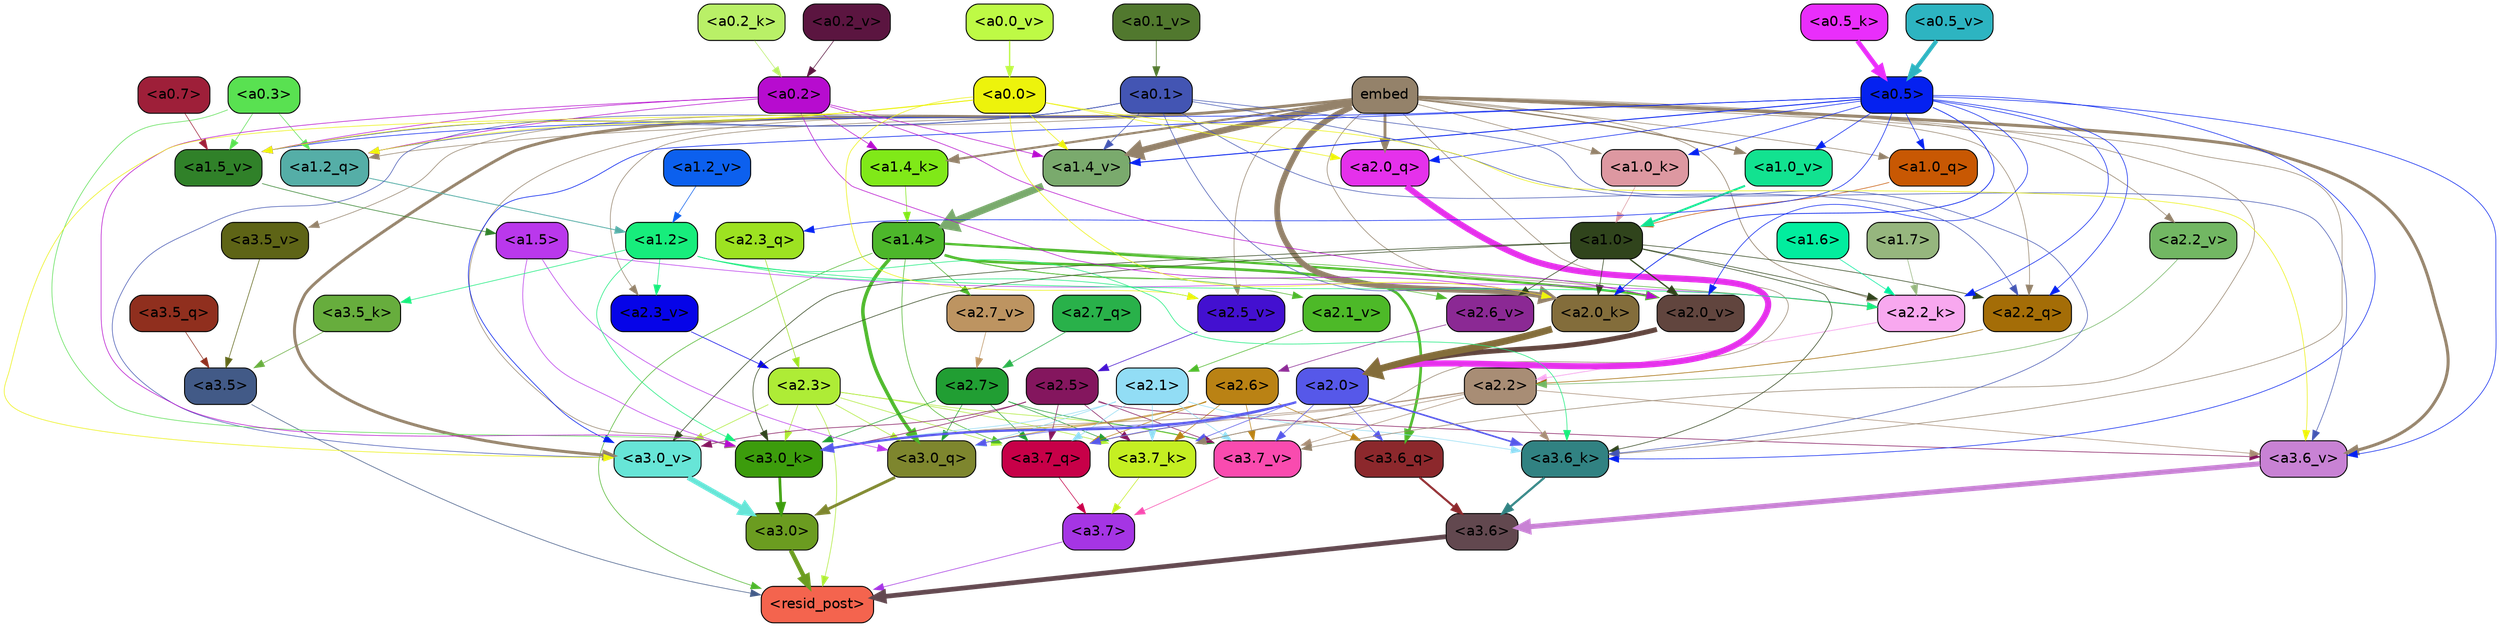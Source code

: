 strict digraph "" {
	graph [bgcolor=transparent,
		layout=dot,
		overlap=false,
		splines=true
	];
	"<a3.7>"	[color=black,
		fillcolor="#a535e4",
		fontname=Helvetica,
		shape=box,
		style="filled, rounded"];
	"<resid_post>"	[color=black,
		fillcolor="#f4644e",
		fontname=Helvetica,
		shape=box,
		style="filled, rounded"];
	"<a3.7>" -> "<resid_post>"	[color="#a535e4",
		penwidth=0.6];
	"<a3.6>"	[color=black,
		fillcolor="#62484f",
		fontname=Helvetica,
		shape=box,
		style="filled, rounded"];
	"<a3.6>" -> "<resid_post>"	[color="#62484f",
		penwidth=4.6696330308914185];
	"<a3.5>"	[color=black,
		fillcolor="#425a87",
		fontname=Helvetica,
		shape=box,
		style="filled, rounded"];
	"<a3.5>" -> "<resid_post>"	[color="#425a87",
		penwidth=0.6];
	"<a3.0>"	[color=black,
		fillcolor="#6b9c20",
		fontname=Helvetica,
		shape=box,
		style="filled, rounded"];
	"<a3.0>" -> "<resid_post>"	[color="#6b9c20",
		penwidth=4.282557368278503];
	"<a2.3>"	[color=black,
		fillcolor="#aeec36",
		fontname=Helvetica,
		shape=box,
		style="filled, rounded"];
	"<a2.3>" -> "<resid_post>"	[color="#aeec36",
		penwidth=0.6];
	"<a3.7_q>"	[color=black,
		fillcolor="#c70048",
		fontname=Helvetica,
		shape=box,
		style="filled, rounded"];
	"<a2.3>" -> "<a3.7_q>"	[color="#aeec36",
		penwidth=0.6];
	"<a3.0_q>"	[color=black,
		fillcolor="#7e862e",
		fontname=Helvetica,
		shape=box,
		style="filled, rounded"];
	"<a2.3>" -> "<a3.0_q>"	[color="#aeec36",
		penwidth=0.6];
	"<a3.7_k>"	[color=black,
		fillcolor="#c5ef22",
		fontname=Helvetica,
		shape=box,
		style="filled, rounded"];
	"<a2.3>" -> "<a3.7_k>"	[color="#aeec36",
		penwidth=0.6];
	"<a3.0_k>"	[color=black,
		fillcolor="#3c9c0c",
		fontname=Helvetica,
		shape=box,
		style="filled, rounded"];
	"<a2.3>" -> "<a3.0_k>"	[color="#aeec36",
		penwidth=0.6];
	"<a3.7_v>"	[color=black,
		fillcolor="#f94baf",
		fontname=Helvetica,
		shape=box,
		style="filled, rounded"];
	"<a2.3>" -> "<a3.7_v>"	[color="#aeec36",
		penwidth=0.6];
	"<a3.0_v>"	[color=black,
		fillcolor="#67e5d7",
		fontname=Helvetica,
		shape=box,
		style="filled, rounded"];
	"<a2.3>" -> "<a3.0_v>"	[color="#aeec36",
		penwidth=0.6];
	"<a1.4>"	[color=black,
		fillcolor="#4db72b",
		fontname=Helvetica,
		shape=box,
		style="filled, rounded"];
	"<a1.4>" -> "<resid_post>"	[color="#4db72b",
		penwidth=0.6];
	"<a1.4>" -> "<a3.7_q>"	[color="#4db72b",
		penwidth=0.6];
	"<a3.6_q>"	[color=black,
		fillcolor="#8c282c",
		fontname=Helvetica,
		shape=box,
		style="filled, rounded"];
	"<a1.4>" -> "<a3.6_q>"	[color="#4db72b",
		penwidth=2.6073555648326874];
	"<a1.4>" -> "<a3.0_q>"	[color="#4db72b",
		penwidth=3.4971605762839317];
	"<a2.2_k>"	[color=black,
		fillcolor="#f8a8ef",
		fontname=Helvetica,
		shape=box,
		style="filled, rounded"];
	"<a1.4>" -> "<a2.2_k>"	[color="#4db72b",
		penwidth=0.6];
	"<a2.7_v>"	[color=black,
		fillcolor="#bd9461",
		fontname=Helvetica,
		shape=box,
		style="filled, rounded"];
	"<a1.4>" -> "<a2.7_v>"	[color="#4db72b",
		penwidth=0.6];
	"<a2.6_v>"	[color=black,
		fillcolor="#8b2994",
		fontname=Helvetica,
		shape=box,
		style="filled, rounded"];
	"<a1.4>" -> "<a2.6_v>"	[color="#4db72b",
		penwidth=0.6];
	"<a2.1_v>"	[color=black,
		fillcolor="#4db928",
		fontname=Helvetica,
		shape=box,
		style="filled, rounded"];
	"<a1.4>" -> "<a2.1_v>"	[color="#4db72b",
		penwidth=0.6];
	"<a2.0_v>"	[color=black,
		fillcolor="#61453e",
		fontname=Helvetica,
		shape=box,
		style="filled, rounded"];
	"<a1.4>" -> "<a2.0_v>"	[color="#4db72b",
		penwidth=2.268670678138733];
	"<a3.7_q>" -> "<a3.7>"	[color="#c70048",
		penwidth=0.6];
	"<a3.6_q>" -> "<a3.6>"	[color="#8c282c",
		penwidth=2.03758105635643];
	"<a3.5_q>"	[color=black,
		fillcolor="#902f1e",
		fontname=Helvetica,
		shape=box,
		style="filled, rounded"];
	"<a3.5_q>" -> "<a3.5>"	[color="#902f1e",
		penwidth=0.6];
	"<a3.0_q>" -> "<a3.0>"	[color="#7e862e",
		penwidth=2.8638100624084473];
	"<a3.7_k>" -> "<a3.7>"	[color="#c5ef22",
		penwidth=0.6];
	"<a3.6_k>"	[color=black,
		fillcolor="#318282",
		fontname=Helvetica,
		shape=box,
		style="filled, rounded"];
	"<a3.6_k>" -> "<a3.6>"	[color="#318282",
		penwidth=2.174198240041733];
	"<a3.5_k>"	[color=black,
		fillcolor="#67ad3d",
		fontname=Helvetica,
		shape=box,
		style="filled, rounded"];
	"<a3.5_k>" -> "<a3.5>"	[color="#67ad3d",
		penwidth=0.6];
	"<a3.0_k>" -> "<a3.0>"	[color="#3c9c0c",
		penwidth=2.6274144649505615];
	"<a3.7_v>" -> "<a3.7>"	[color="#f94baf",
		penwidth=0.6];
	"<a3.6_v>"	[color=black,
		fillcolor="#c882d4",
		fontname=Helvetica,
		shape=box,
		style="filled, rounded"];
	"<a3.6_v>" -> "<a3.6>"	[color="#c882d4",
		penwidth=5.002329230308533];
	"<a3.5_v>"	[color=black,
		fillcolor="#5e6416",
		fontname=Helvetica,
		shape=box,
		style="filled, rounded"];
	"<a3.5_v>" -> "<a3.5>"	[color="#5e6416",
		penwidth=0.6];
	"<a3.0_v>" -> "<a3.0>"	[color="#67e5d7",
		penwidth=5.188832879066467];
	"<a2.7>"	[color=black,
		fillcolor="#219e33",
		fontname=Helvetica,
		shape=box,
		style="filled, rounded"];
	"<a2.7>" -> "<a3.7_q>"	[color="#219e33",
		penwidth=0.6];
	"<a2.7>" -> "<a3.0_q>"	[color="#219e33",
		penwidth=0.6];
	"<a2.7>" -> "<a3.7_k>"	[color="#219e33",
		penwidth=0.6];
	"<a2.7>" -> "<a3.0_k>"	[color="#219e33",
		penwidth=0.6];
	"<a2.7>" -> "<a3.7_v>"	[color="#219e33",
		penwidth=0.6];
	"<a2.6>"	[color=black,
		fillcolor="#ba8214",
		fontname=Helvetica,
		shape=box,
		style="filled, rounded"];
	"<a2.6>" -> "<a3.7_q>"	[color="#ba8214",
		penwidth=0.6];
	"<a2.6>" -> "<a3.6_q>"	[color="#ba8214",
		penwidth=0.6];
	"<a2.6>" -> "<a3.0_q>"	[color="#ba8214",
		penwidth=0.6];
	"<a2.6>" -> "<a3.7_k>"	[color="#ba8214",
		penwidth=0.6];
	"<a2.6>" -> "<a3.0_k>"	[color="#ba8214",
		penwidth=0.6];
	"<a2.6>" -> "<a3.7_v>"	[color="#ba8214",
		penwidth=0.6];
	"<a2.5>"	[color=black,
		fillcolor="#84165e",
		fontname=Helvetica,
		shape=box,
		style="filled, rounded"];
	"<a2.5>" -> "<a3.7_q>"	[color="#84165e",
		penwidth=0.6];
	"<a2.5>" -> "<a3.7_k>"	[color="#84165e",
		penwidth=0.6];
	"<a2.5>" -> "<a3.0_k>"	[color="#84165e",
		penwidth=0.6];
	"<a2.5>" -> "<a3.7_v>"	[color="#84165e",
		penwidth=0.6];
	"<a2.5>" -> "<a3.6_v>"	[color="#84165e",
		penwidth=0.6];
	"<a2.5>" -> "<a3.0_v>"	[color="#84165e",
		penwidth=0.6];
	"<a2.2>"	[color=black,
		fillcolor="#a88d75",
		fontname=Helvetica,
		shape=box,
		style="filled, rounded"];
	"<a2.2>" -> "<a3.7_q>"	[color="#a88d75",
		penwidth=0.6];
	"<a2.2>" -> "<a3.7_k>"	[color="#a88d75",
		penwidth=0.6];
	"<a2.2>" -> "<a3.6_k>"	[color="#a88d75",
		penwidth=0.6];
	"<a2.2>" -> "<a3.0_k>"	[color="#a88d75",
		penwidth=0.6];
	"<a2.2>" -> "<a3.7_v>"	[color="#a88d75",
		penwidth=0.6];
	"<a2.2>" -> "<a3.6_v>"	[color="#a88d75",
		penwidth=0.6];
	"<a2.1>"	[color=black,
		fillcolor="#92ddf5",
		fontname=Helvetica,
		shape=box,
		style="filled, rounded"];
	"<a2.1>" -> "<a3.7_q>"	[color="#92ddf5",
		penwidth=0.6];
	"<a2.1>" -> "<a3.0_q>"	[color="#92ddf5",
		penwidth=0.6];
	"<a2.1>" -> "<a3.7_k>"	[color="#92ddf5",
		penwidth=0.6];
	"<a2.1>" -> "<a3.6_k>"	[color="#92ddf5",
		penwidth=0.6];
	"<a2.1>" -> "<a3.0_k>"	[color="#92ddf5",
		penwidth=0.6];
	"<a2.1>" -> "<a3.7_v>"	[color="#92ddf5",
		penwidth=0.6];
	"<a2.0>"	[color=black,
		fillcolor="#5658e9",
		fontname=Helvetica,
		shape=box,
		style="filled, rounded"];
	"<a2.0>" -> "<a3.7_q>"	[color="#5658e9",
		penwidth=0.6];
	"<a2.0>" -> "<a3.6_q>"	[color="#5658e9",
		penwidth=0.6];
	"<a2.0>" -> "<a3.0_q>"	[color="#5658e9",
		penwidth=0.6];
	"<a2.0>" -> "<a3.7_k>"	[color="#5658e9",
		penwidth=0.6];
	"<a2.0>" -> "<a3.6_k>"	[color="#5658e9",
		penwidth=1.5568191409111023];
	"<a2.0>" -> "<a3.0_k>"	[color="#5658e9",
		penwidth=2.270527422428131];
	"<a2.0>" -> "<a3.7_v>"	[color="#5658e9",
		penwidth=0.6];
	"<a1.5>"	[color=black,
		fillcolor="#ba38ec",
		fontname=Helvetica,
		shape=box,
		style="filled, rounded"];
	"<a1.5>" -> "<a3.0_q>"	[color="#ba38ec",
		penwidth=0.6];
	"<a1.5>" -> "<a3.0_k>"	[color="#ba38ec",
		penwidth=0.6];
	"<a1.5>" -> "<a2.2_k>"	[color="#ba38ec",
		penwidth=0.6];
	embed	[color=black,
		fillcolor="#94826a",
		fontname=Helvetica,
		shape=box,
		style="filled, rounded"];
	embed -> "<a3.7_k>"	[color="#94826a",
		penwidth=0.6];
	embed -> "<a3.6_k>"	[color="#94826a",
		penwidth=0.6];
	embed -> "<a3.0_k>"	[color="#94826a",
		penwidth=0.6];
	embed -> "<a3.7_v>"	[color="#94826a",
		penwidth=0.6];
	embed -> "<a3.6_v>"	[color="#94826a",
		penwidth=2.9588699340820312];
	embed -> "<a3.5_v>"	[color="#94826a",
		penwidth=0.6];
	embed -> "<a3.0_v>"	[color="#94826a",
		penwidth=2.8686431646347046];
	"<a2.2_q>"	[color=black,
		fillcolor="#a46d07",
		fontname=Helvetica,
		shape=box,
		style="filled, rounded"];
	embed -> "<a2.2_q>"	[color="#94826a",
		penwidth=0.6];
	"<a2.0_q>"	[color=black,
		fillcolor="#e531eb",
		fontname=Helvetica,
		shape=box,
		style="filled, rounded"];
	embed -> "<a2.0_q>"	[color="#94826a",
		penwidth=2.7617180347442627];
	embed -> "<a2.2_k>"	[color="#94826a",
		penwidth=0.67606520652771];
	"<a2.0_k>"	[color=black,
		fillcolor="#836d3b",
		fontname=Helvetica,
		shape=box,
		style="filled, rounded"];
	embed -> "<a2.0_k>"	[color="#94826a",
		penwidth=5.615107178688049];
	"<a2.5_v>"	[color=black,
		fillcolor="#4310d0",
		fontname=Helvetica,
		shape=box,
		style="filled, rounded"];
	embed -> "<a2.5_v>"	[color="#94826a",
		penwidth=0.6];
	"<a2.3_v>"	[color=black,
		fillcolor="#0604e8",
		fontname=Helvetica,
		shape=box,
		style="filled, rounded"];
	embed -> "<a2.3_v>"	[color="#94826a",
		penwidth=0.6];
	"<a2.2_v>"	[color=black,
		fillcolor="#72b763",
		fontname=Helvetica,
		shape=box,
		style="filled, rounded"];
	embed -> "<a2.2_v>"	[color="#94826a",
		penwidth=0.6];
	embed -> "<a2.0_v>"	[color="#94826a",
		penwidth=0.6];
	"<a1.2_q>"	[color=black,
		fillcolor="#55aea7",
		fontname=Helvetica,
		shape=box,
		style="filled, rounded"];
	embed -> "<a1.2_q>"	[color="#94826a",
		penwidth=0.6];
	"<a1.0_q>"	[color=black,
		fillcolor="#c85803",
		fontname=Helvetica,
		shape=box,
		style="filled, rounded"];
	embed -> "<a1.0_q>"	[color="#94826a",
		penwidth=0.6];
	"<a1.4_k>"	[color=black,
		fillcolor="#80e918",
		fontname=Helvetica,
		shape=box,
		style="filled, rounded"];
	embed -> "<a1.4_k>"	[color="#94826a",
		penwidth=2.1468217372894287];
	"<a1.0_k>"	[color=black,
		fillcolor="#dd98a1",
		fontname=Helvetica,
		shape=box,
		style="filled, rounded"];
	embed -> "<a1.0_k>"	[color="#94826a",
		penwidth=0.6];
	"<a1.4_v>"	[color=black,
		fillcolor="#7aaa6d",
		fontname=Helvetica,
		shape=box,
		style="filled, rounded"];
	embed -> "<a1.4_v>"	[color="#94826a",
		penwidth=6.189999580383301];
	"<a1.0_v>"	[color=black,
		fillcolor="#12e290",
		fontname=Helvetica,
		shape=box,
		style="filled, rounded"];
	embed -> "<a1.0_v>"	[color="#94826a",
		penwidth=1.3123979568481445];
	"<a1.2>"	[color=black,
		fillcolor="#17ed7c",
		fontname=Helvetica,
		shape=box,
		style="filled, rounded"];
	"<a1.2>" -> "<a3.6_k>"	[color="#17ed7c",
		penwidth=0.6];
	"<a1.2>" -> "<a3.5_k>"	[color="#17ed7c",
		penwidth=0.6];
	"<a1.2>" -> "<a3.0_k>"	[color="#17ed7c",
		penwidth=0.6];
	"<a1.2>" -> "<a2.2_k>"	[color="#17ed7c",
		penwidth=0.6];
	"<a1.2>" -> "<a2.5_v>"	[color="#17ed7c",
		penwidth=0.6];
	"<a1.2>" -> "<a2.3_v>"	[color="#17ed7c",
		penwidth=0.6];
	"<a1.0>"	[color=black,
		fillcolor="#30441c",
		fontname=Helvetica,
		shape=box,
		style="filled, rounded"];
	"<a1.0>" -> "<a3.6_k>"	[color="#30441c",
		penwidth=0.6];
	"<a1.0>" -> "<a3.0_k>"	[color="#30441c",
		penwidth=0.6];
	"<a1.0>" -> "<a3.0_v>"	[color="#30441c",
		penwidth=0.6];
	"<a1.0>" -> "<a2.2_q>"	[color="#30441c",
		penwidth=0.6];
	"<a1.0>" -> "<a2.2_k>"	[color="#30441c",
		penwidth=0.6];
	"<a1.0>" -> "<a2.0_k>"	[color="#30441c",
		penwidth=0.6];
	"<a1.0>" -> "<a2.6_v>"	[color="#30441c",
		penwidth=0.6];
	"<a1.0>" -> "<a2.0_v>"	[color="#30441c",
		penwidth=1.27996826171875];
	"<a0.5>"	[color=black,
		fillcolor="#0521f0",
		fontname=Helvetica,
		shape=box,
		style="filled, rounded"];
	"<a0.5>" -> "<a3.6_k>"	[color="#0521f0",
		penwidth=0.6];
	"<a0.5>" -> "<a3.6_v>"	[color="#0521f0",
		penwidth=0.6];
	"<a0.5>" -> "<a3.0_v>"	[color="#0521f0",
		penwidth=0.6421224474906921];
	"<a2.3_q>"	[color=black,
		fillcolor="#9de221",
		fontname=Helvetica,
		shape=box,
		style="filled, rounded"];
	"<a0.5>" -> "<a2.3_q>"	[color="#0521f0",
		penwidth=0.6];
	"<a0.5>" -> "<a2.2_q>"	[color="#0521f0",
		penwidth=0.6];
	"<a0.5>" -> "<a2.0_q>"	[color="#0521f0",
		penwidth=0.6];
	"<a0.5>" -> "<a2.2_k>"	[color="#0521f0",
		penwidth=0.6];
	"<a0.5>" -> "<a2.0_k>"	[color="#0521f0",
		penwidth=0.7151575088500977];
	"<a0.5>" -> "<a2.0_v>"	[color="#0521f0",
		penwidth=0.6];
	"<a0.5>" -> "<a1.0_q>"	[color="#0521f0",
		penwidth=0.6];
	"<a0.5>" -> "<a1.0_k>"	[color="#0521f0",
		penwidth=0.6];
	"<a1.5_v>"	[color=black,
		fillcolor="#308129",
		fontname=Helvetica,
		shape=box,
		style="filled, rounded"];
	"<a0.5>" -> "<a1.5_v>"	[color="#0521f0",
		penwidth=0.6];
	"<a0.5>" -> "<a1.4_v>"	[color="#0521f0",
		penwidth=0.8927993774414062];
	"<a0.5>" -> "<a1.0_v>"	[color="#0521f0",
		penwidth=0.6];
	"<a0.1>"	[color=black,
		fillcolor="#4355b3",
		fontname=Helvetica,
		shape=box,
		style="filled, rounded"];
	"<a0.1>" -> "<a3.6_k>"	[color="#4355b3",
		penwidth=0.6];
	"<a0.1>" -> "<a3.6_v>"	[color="#4355b3",
		penwidth=0.6];
	"<a0.1>" -> "<a3.0_v>"	[color="#4355b3",
		penwidth=0.6];
	"<a0.1>" -> "<a2.2_q>"	[color="#4355b3",
		penwidth=0.6];
	"<a0.1>" -> "<a2.0_k>"	[color="#4355b3",
		penwidth=0.6];
	"<a0.1>" -> "<a1.2_q>"	[color="#4355b3",
		penwidth=0.6];
	"<a0.1>" -> "<a1.5_v>"	[color="#4355b3",
		penwidth=0.6];
	"<a0.1>" -> "<a1.4_v>"	[color="#4355b3",
		penwidth=0.6];
	"<a0.3>"	[color=black,
		fillcolor="#59e151",
		fontname=Helvetica,
		shape=box,
		style="filled, rounded"];
	"<a0.3>" -> "<a3.0_k>"	[color="#59e151",
		penwidth=0.6];
	"<a0.3>" -> "<a1.2_q>"	[color="#59e151",
		penwidth=0.6];
	"<a0.3>" -> "<a1.5_v>"	[color="#59e151",
		penwidth=0.6];
	"<a0.2>"	[color=black,
		fillcolor="#b70ccf",
		fontname=Helvetica,
		shape=box,
		style="filled, rounded"];
	"<a0.2>" -> "<a3.0_k>"	[color="#b70ccf",
		penwidth=0.6];
	"<a0.2>" -> "<a2.0_k>"	[color="#b70ccf",
		penwidth=0.6];
	"<a0.2>" -> "<a2.0_v>"	[color="#b70ccf",
		penwidth=0.6];
	"<a0.2>" -> "<a1.2_q>"	[color="#b70ccf",
		penwidth=0.6];
	"<a0.2>" -> "<a1.4_k>"	[color="#b70ccf",
		penwidth=0.6];
	"<a0.2>" -> "<a1.5_v>"	[color="#b70ccf",
		penwidth=0.6];
	"<a0.2>" -> "<a1.4_v>"	[color="#b70ccf",
		penwidth=0.6];
	"<a0.0>"	[color=black,
		fillcolor="#edf30c",
		fontname=Helvetica,
		shape=box,
		style="filled, rounded"];
	"<a0.0>" -> "<a3.6_v>"	[color="#edf30c",
		penwidth=0.6];
	"<a0.0>" -> "<a3.0_v>"	[color="#edf30c",
		penwidth=0.6];
	"<a0.0>" -> "<a2.0_q>"	[color="#edf30c",
		penwidth=0.6];
	"<a0.0>" -> "<a2.0_k>"	[color="#edf30c",
		penwidth=0.6];
	"<a0.0>" -> "<a2.5_v>"	[color="#edf30c",
		penwidth=0.6];
	"<a0.0>" -> "<a1.2_q>"	[color="#edf30c",
		penwidth=0.6];
	"<a0.0>" -> "<a1.5_v>"	[color="#edf30c",
		penwidth=0.6];
	"<a0.0>" -> "<a1.4_v>"	[color="#edf30c",
		penwidth=0.6];
	"<a2.7_q>"	[color=black,
		fillcolor="#29b14a",
		fontname=Helvetica,
		shape=box,
		style="filled, rounded"];
	"<a2.7_q>" -> "<a2.7>"	[color="#29b14a",
		penwidth=0.6];
	"<a2.3_q>" -> "<a2.3>"	[color="#9de221",
		penwidth=0.6];
	"<a2.2_q>" -> "<a2.2>"	[color="#a46d07",
		penwidth=0.6340763568878174];
	"<a2.0_q>" -> "<a2.0>"	[color="#e531eb",
		penwidth=6.0160088539123535];
	"<a2.2_k>" -> "<a2.2>"	[color="#f8a8ef",
		penwidth=0.7764816284179688];
	"<a2.0_k>" -> "<a2.0>"	[color="#836d3b",
		penwidth=6.773025274276733];
	"<a2.7_v>" -> "<a2.7>"	[color="#bd9461",
		penwidth=0.6];
	"<a2.6_v>" -> "<a2.6>"	[color="#8b2994",
		penwidth=0.6];
	"<a2.5_v>" -> "<a2.5>"	[color="#4310d0",
		penwidth=0.6];
	"<a2.3_v>" -> "<a2.3>"	[color="#0604e8",
		penwidth=0.6];
	"<a2.2_v>" -> "<a2.2>"	[color="#72b763",
		penwidth=0.6];
	"<a2.1_v>" -> "<a2.1>"	[color="#4db928",
		penwidth=0.6];
	"<a2.0_v>" -> "<a2.0>"	[color="#61453e",
		penwidth=4.906715989112854];
	"<a1.7>"	[color=black,
		fillcolor="#96b67e",
		fontname=Helvetica,
		shape=box,
		style="filled, rounded"];
	"<a1.7>" -> "<a2.2_k>"	[color="#96b67e",
		penwidth=0.6];
	"<a1.6>"	[color=black,
		fillcolor="#02ed9e",
		fontname=Helvetica,
		shape=box,
		style="filled, rounded"];
	"<a1.6>" -> "<a2.2_k>"	[color="#02ed9e",
		penwidth=0.6];
	"<a1.2_q>" -> "<a1.2>"	[color="#55aea7",
		penwidth=0.836545467376709];
	"<a1.0_q>" -> "<a1.0>"	[color="#c85803",
		penwidth=0.6];
	"<a1.4_k>" -> "<a1.4>"	[color="#80e918",
		penwidth=0.6];
	"<a1.0_k>" -> "<a1.0>"	[color="#dd98a1",
		penwidth=0.6];
	"<a1.5_v>" -> "<a1.5>"	[color="#308129",
		penwidth=0.6];
	"<a1.4_v>" -> "<a1.4>"	[color="#7aaa6d",
		penwidth=7.093163728713989];
	"<a1.2_v>"	[color=black,
		fillcolor="#0c60ee",
		fontname=Helvetica,
		shape=box,
		style="filled, rounded"];
	"<a1.2_v>" -> "<a1.2>"	[color="#0c60ee",
		penwidth=0.6];
	"<a1.0_v>" -> "<a1.0>"	[color="#12e290",
		penwidth=1.9666723012924194];
	"<a0.7>"	[color=black,
		fillcolor="#9e1f39",
		fontname=Helvetica,
		shape=box,
		style="filled, rounded"];
	"<a0.7>" -> "<a1.5_v>"	[color="#9e1f39",
		penwidth=0.6];
	"<a0.5_k>"	[color=black,
		fillcolor="#e92efb",
		fontname=Helvetica,
		shape=box,
		style="filled, rounded"];
	"<a0.5_k>" -> "<a0.5>"	[color="#e92efb",
		penwidth=4.577519536018372];
	"<a0.2_k>"	[color=black,
		fillcolor="#b9f067",
		fontname=Helvetica,
		shape=box,
		style="filled, rounded"];
	"<a0.2_k>" -> "<a0.2>"	[color="#b9f067",
		penwidth=0.6];
	"<a0.5_v>"	[color=black,
		fillcolor="#2db4c1",
		fontname=Helvetica,
		shape=box,
		style="filled, rounded"];
	"<a0.5_v>" -> "<a0.5>"	[color="#2db4c1",
		penwidth=4.062177300453186];
	"<a0.2_v>"	[color=black,
		fillcolor="#5b1540",
		fontname=Helvetica,
		shape=box,
		style="filled, rounded"];
	"<a0.2_v>" -> "<a0.2>"	[color="#5b1540",
		penwidth=0.6];
	"<a0.1_v>"	[color=black,
		fillcolor="#51782e",
		fontname=Helvetica,
		shape=box,
		style="filled, rounded"];
	"<a0.1_v>" -> "<a0.1>"	[color="#51782e",
		penwidth=0.654442310333252];
	"<a0.0_v>"	[color=black,
		fillcolor="#befa45",
		fontname=Helvetica,
		shape=box,
		style="filled, rounded"];
	"<a0.0_v>" -> "<a0.0>"	[color="#befa45",
		penwidth=1.307939052581787];
}
